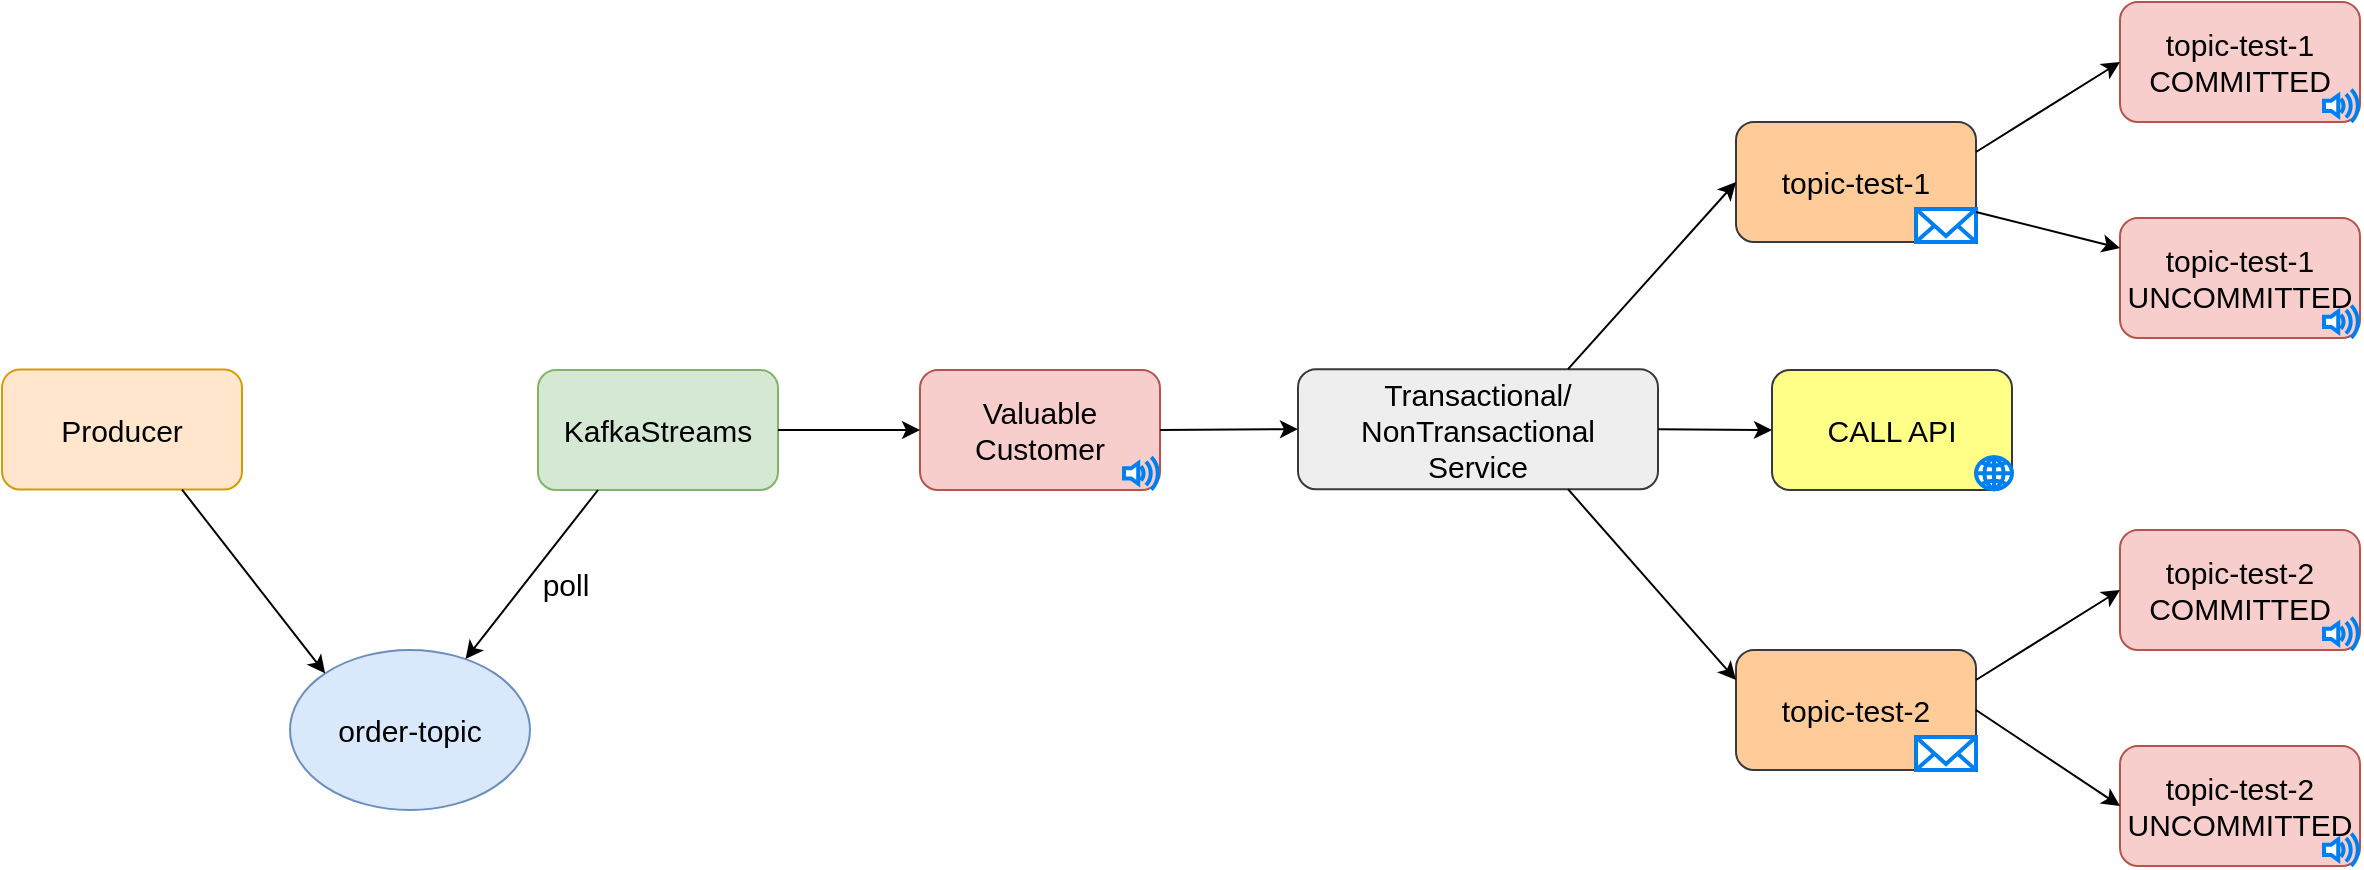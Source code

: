 <mxfile version="20.0.4" type="device"><diagram id="qZKAjuehV4LpKwIBuDEK" name="Page-1"><mxGraphModel dx="1826" dy="1169" grid="1" gridSize="12" guides="1" tooltips="1" connect="1" arrows="1" fold="1" page="0" pageScale="1" pageWidth="827" pageHeight="1169" math="0" shadow="0"><root><mxCell id="0"/><mxCell id="1" parent="0"/><mxCell id="KX08hwUEEA3quCTjJRee-1" value="Producer" style="rounded=1;whiteSpace=wrap;html=1;fillColor=#ffe6cc;strokeColor=#d79b00;fontSize=15;" vertex="1" parent="1"><mxGeometry x="-48" y="99.8" width="120" height="60" as="geometry"/></mxCell><mxCell id="KX08hwUEEA3quCTjJRee-2" value="KafkaStreams" style="rounded=1;whiteSpace=wrap;html=1;fillColor=#d5e8d4;strokeColor=#82b366;fontSize=15;" vertex="1" parent="1"><mxGeometry x="220" y="100" width="120" height="60" as="geometry"/></mxCell><mxCell id="KX08hwUEEA3quCTjJRee-3" value="order-topic" style="ellipse;whiteSpace=wrap;html=1;fillColor=#dae8fc;strokeColor=#6c8ebf;fontSize=15;" vertex="1" parent="1"><mxGeometry x="96" y="240" width="120" height="80" as="geometry"/></mxCell><mxCell id="KX08hwUEEA3quCTjJRee-4" value="" style="endArrow=classic;html=1;rounded=0;exitX=0.75;exitY=1;exitDx=0;exitDy=0;entryX=0;entryY=0;entryDx=0;entryDy=0;" edge="1" parent="1" source="KX08hwUEEA3quCTjJRee-1" target="KX08hwUEEA3quCTjJRee-3"><mxGeometry width="50" height="50" relative="1" as="geometry"><mxPoint x="90" y="280" as="sourcePoint"/><mxPoint x="140" y="230" as="targetPoint"/></mxGeometry></mxCell><mxCell id="KX08hwUEEA3quCTjJRee-5" value="" style="endArrow=classic;html=1;rounded=0;exitX=0.25;exitY=1;exitDx=0;exitDy=0;" edge="1" parent="1" source="KX08hwUEEA3quCTjJRee-2" target="KX08hwUEEA3quCTjJRee-3"><mxGeometry width="50" height="50" relative="1" as="geometry"><mxPoint x="340" y="290" as="sourcePoint"/><mxPoint x="390" y="240" as="targetPoint"/></mxGeometry></mxCell><mxCell id="KX08hwUEEA3quCTjJRee-6" value="poll" style="text;html=1;strokeColor=none;fillColor=none;align=center;verticalAlign=middle;whiteSpace=wrap;rounded=0;fontSize=15;" vertex="1" parent="1"><mxGeometry x="204" y="192" width="60" height="30" as="geometry"/></mxCell><mxCell id="KX08hwUEEA3quCTjJRee-12" value="Valuable&lt;br&gt;Customer" style="rounded=1;whiteSpace=wrap;html=1;fillColor=#f8cecc;strokeColor=#b85450;fontSize=15;labelBorderColor=none;glass=0;shadow=0;sketch=0;" vertex="1" parent="1"><mxGeometry x="411" y="100" width="120" height="60" as="geometry"/></mxCell><mxCell id="KX08hwUEEA3quCTjJRee-13" value="" style="endArrow=classic;html=1;rounded=0;fontSize=15;entryX=0;entryY=0.5;entryDx=0;entryDy=0;exitX=1;exitY=0.5;exitDx=0;exitDy=0;" edge="1" parent="1" source="KX08hwUEEA3quCTjJRee-2" target="KX08hwUEEA3quCTjJRee-12"><mxGeometry width="50" height="50" relative="1" as="geometry"><mxPoint x="420" y="158" as="sourcePoint"/><mxPoint x="470" y="108" as="targetPoint"/></mxGeometry></mxCell><mxCell id="KX08hwUEEA3quCTjJRee-14" value="" style="html=1;verticalLabelPosition=bottom;align=center;labelBackgroundColor=#ffffff;verticalAlign=top;strokeWidth=2;strokeColor=#0080F0;shadow=0;dashed=0;shape=mxgraph.ios7.icons.volume_2;pointerEvents=1;glass=0;labelBorderColor=none;sketch=0;fontSize=15;" vertex="1" parent="1"><mxGeometry x="513" y="143.6" width="18" height="16.2" as="geometry"/></mxCell><mxCell id="KX08hwUEEA3quCTjJRee-15" value="topic-test-1" style="rounded=1;whiteSpace=wrap;html=1;shadow=0;glass=0;labelBorderColor=none;sketch=0;fontSize=15;fillColor=#ffcc99;strokeColor=#36393d;" vertex="1" parent="1"><mxGeometry x="819" y="-24" width="120" height="60" as="geometry"/></mxCell><mxCell id="KX08hwUEEA3quCTjJRee-16" value="topic-test-2" style="rounded=1;whiteSpace=wrap;html=1;shadow=0;glass=0;labelBorderColor=none;sketch=0;fontSize=15;fillColor=#ffcc99;strokeColor=#36393d;" vertex="1" parent="1"><mxGeometry x="819" y="240" width="120" height="60" as="geometry"/></mxCell><mxCell id="KX08hwUEEA3quCTjJRee-20" value="CALL API" style="rounded=1;whiteSpace=wrap;html=1;shadow=0;glass=0;labelBorderColor=none;sketch=0;fontSize=15;fillColor=#ffff88;strokeColor=#36393d;" vertex="1" parent="1"><mxGeometry x="837" y="100" width="120" height="60" as="geometry"/></mxCell><mxCell id="KX08hwUEEA3quCTjJRee-22" value="" style="html=1;verticalLabelPosition=bottom;align=center;labelBackgroundColor=#ffffff;verticalAlign=top;strokeWidth=2;strokeColor=#0080F0;shadow=0;dashed=0;shape=mxgraph.ios7.icons.globe;glass=0;labelBorderColor=none;sketch=0;fontSize=15;" vertex="1" parent="1"><mxGeometry x="939" y="143.6" width="18" height="16" as="geometry"/></mxCell><mxCell id="KX08hwUEEA3quCTjJRee-23" value="" style="html=1;verticalLabelPosition=bottom;align=center;labelBackgroundColor=#ffffff;verticalAlign=top;strokeWidth=2;strokeColor=#0080F0;shadow=0;dashed=0;shape=mxgraph.ios7.icons.mail;glass=0;labelBorderColor=none;sketch=0;fontSize=15;" vertex="1" parent="1"><mxGeometry x="909" y="19.5" width="30" height="16.5" as="geometry"/></mxCell><mxCell id="KX08hwUEEA3quCTjJRee-24" value="" style="html=1;verticalLabelPosition=bottom;align=center;labelBackgroundColor=#ffffff;verticalAlign=top;strokeWidth=2;strokeColor=#0080F0;shadow=0;dashed=0;shape=mxgraph.ios7.icons.mail;glass=0;labelBorderColor=none;sketch=0;fontSize=15;" vertex="1" parent="1"><mxGeometry x="909" y="283.5" width="30" height="16.5" as="geometry"/></mxCell><mxCell id="KX08hwUEEA3quCTjJRee-25" value="topic-test-1&lt;br&gt;COMMITTED" style="rounded=1;whiteSpace=wrap;html=1;fillColor=#f8cecc;strokeColor=#b85450;fontSize=15;labelBorderColor=none;glass=0;shadow=0;sketch=0;" vertex="1" parent="1"><mxGeometry x="1011" y="-84" width="120" height="60" as="geometry"/></mxCell><mxCell id="KX08hwUEEA3quCTjJRee-26" value="topic-test-1&lt;br&gt;UNCOMMITTED" style="rounded=1;whiteSpace=wrap;html=1;fillColor=#f8cecc;strokeColor=#b85450;fontSize=15;labelBorderColor=none;glass=0;shadow=0;sketch=0;" vertex="1" parent="1"><mxGeometry x="1011" y="24" width="120" height="60" as="geometry"/></mxCell><mxCell id="KX08hwUEEA3quCTjJRee-27" value="topic-test-2&lt;br&gt;COMMITTED" style="rounded=1;whiteSpace=wrap;html=1;fillColor=#f8cecc;strokeColor=#b85450;fontSize=15;labelBorderColor=none;glass=0;shadow=0;sketch=0;" vertex="1" parent="1"><mxGeometry x="1011" y="180" width="120" height="60" as="geometry"/></mxCell><mxCell id="KX08hwUEEA3quCTjJRee-28" value="topic-test-2&lt;br&gt;UNCOMMITTED" style="rounded=1;whiteSpace=wrap;html=1;fillColor=#f8cecc;strokeColor=#b85450;fontSize=15;labelBorderColor=none;glass=0;shadow=0;sketch=0;" vertex="1" parent="1"><mxGeometry x="1011" y="288" width="120" height="60" as="geometry"/></mxCell><mxCell id="KX08hwUEEA3quCTjJRee-29" value="" style="endArrow=classic;html=1;rounded=0;fontSize=15;entryX=0;entryY=0.5;entryDx=0;entryDy=0;exitX=1;exitY=0.25;exitDx=0;exitDy=0;" edge="1" parent="1" source="KX08hwUEEA3quCTjJRee-15" target="KX08hwUEEA3quCTjJRee-25"><mxGeometry width="50" height="50" relative="1" as="geometry"><mxPoint x="891" y="-22" as="sourcePoint"/><mxPoint x="941" y="-72" as="targetPoint"/></mxGeometry></mxCell><mxCell id="KX08hwUEEA3quCTjJRee-30" value="" style="endArrow=classic;html=1;rounded=0;fontSize=15;entryX=0;entryY=0.25;entryDx=0;entryDy=0;exitX=1;exitY=0.75;exitDx=0;exitDy=0;" edge="1" parent="1" source="KX08hwUEEA3quCTjJRee-15" target="KX08hwUEEA3quCTjJRee-26"><mxGeometry width="50" height="50" relative="1" as="geometry"><mxPoint x="951" y="3" as="sourcePoint"/><mxPoint x="1023" y="-42" as="targetPoint"/></mxGeometry></mxCell><mxCell id="KX08hwUEEA3quCTjJRee-33" value="" style="endArrow=classic;html=1;rounded=0;fontSize=15;entryX=0;entryY=0.5;entryDx=0;entryDy=0;exitX=1;exitY=0.25;exitDx=0;exitDy=0;" edge="1" parent="1" source="KX08hwUEEA3quCTjJRee-16" target="KX08hwUEEA3quCTjJRee-27"><mxGeometry width="50" height="50" relative="1" as="geometry"><mxPoint x="951" y="266" as="sourcePoint"/><mxPoint x="1001" y="216" as="targetPoint"/></mxGeometry></mxCell><mxCell id="KX08hwUEEA3quCTjJRee-34" value="" style="endArrow=classic;html=1;rounded=0;fontSize=15;exitX=1;exitY=0.5;exitDx=0;exitDy=0;entryX=0;entryY=0.5;entryDx=0;entryDy=0;" edge="1" parent="1" source="KX08hwUEEA3quCTjJRee-16" target="KX08hwUEEA3quCTjJRee-28"><mxGeometry width="50" height="50" relative="1" as="geometry"><mxPoint x="903" y="434" as="sourcePoint"/><mxPoint x="953" y="384" as="targetPoint"/></mxGeometry></mxCell><mxCell id="KX08hwUEEA3quCTjJRee-35" value="" style="html=1;verticalLabelPosition=bottom;align=center;labelBackgroundColor=#ffffff;verticalAlign=top;strokeWidth=2;strokeColor=#0080F0;shadow=0;dashed=0;shape=mxgraph.ios7.icons.volume_2;pointerEvents=1;glass=0;labelBorderColor=none;sketch=0;fontSize=15;" vertex="1" parent="1"><mxGeometry x="1113" y="-40.2" width="18" height="16.2" as="geometry"/></mxCell><mxCell id="KX08hwUEEA3quCTjJRee-36" value="" style="html=1;verticalLabelPosition=bottom;align=center;labelBackgroundColor=#ffffff;verticalAlign=top;strokeWidth=2;strokeColor=#0080F0;shadow=0;dashed=0;shape=mxgraph.ios7.icons.volume_2;pointerEvents=1;glass=0;labelBorderColor=none;sketch=0;fontSize=15;" vertex="1" parent="1"><mxGeometry x="1113" y="67.8" width="18" height="16.2" as="geometry"/></mxCell><mxCell id="KX08hwUEEA3quCTjJRee-37" value="" style="html=1;verticalLabelPosition=bottom;align=center;labelBackgroundColor=#ffffff;verticalAlign=top;strokeWidth=2;strokeColor=#0080F0;shadow=0;dashed=0;shape=mxgraph.ios7.icons.volume_2;pointerEvents=1;glass=0;labelBorderColor=none;sketch=0;fontSize=15;" vertex="1" parent="1"><mxGeometry x="1113" y="223.8" width="18" height="16.2" as="geometry"/></mxCell><mxCell id="KX08hwUEEA3quCTjJRee-38" value="" style="html=1;verticalLabelPosition=bottom;align=center;labelBackgroundColor=#ffffff;verticalAlign=top;strokeWidth=2;strokeColor=#0080F0;shadow=0;dashed=0;shape=mxgraph.ios7.icons.volume_2;pointerEvents=1;glass=0;labelBorderColor=none;sketch=0;fontSize=15;" vertex="1" parent="1"><mxGeometry x="1113" y="331.8" width="18" height="16.2" as="geometry"/></mxCell><mxCell id="KX08hwUEEA3quCTjJRee-40" value="Transactional/&lt;br&gt;NonTransactional&lt;br&gt;Service" style="rounded=1;whiteSpace=wrap;html=1;fillColor=#eeeeee;strokeColor=#36393d;fontSize=15;labelBorderColor=none;glass=0;shadow=0;sketch=0;" vertex="1" parent="1"><mxGeometry x="600" y="99.6" width="180" height="60" as="geometry"/></mxCell><mxCell id="KX08hwUEEA3quCTjJRee-41" value="" style="endArrow=classic;html=1;rounded=0;fontSize=15;entryX=0;entryY=0.5;entryDx=0;entryDy=0;exitX=1;exitY=0.5;exitDx=0;exitDy=0;" edge="1" parent="1" source="KX08hwUEEA3quCTjJRee-12" target="KX08hwUEEA3quCTjJRee-40"><mxGeometry width="50" height="50" relative="1" as="geometry"><mxPoint x="540" y="110" as="sourcePoint"/><mxPoint x="590" y="60" as="targetPoint"/></mxGeometry></mxCell><mxCell id="KX08hwUEEA3quCTjJRee-42" value="" style="endArrow=classic;html=1;rounded=0;fontSize=15;entryX=0;entryY=0.5;entryDx=0;entryDy=0;exitX=0.75;exitY=0;exitDx=0;exitDy=0;" edge="1" parent="1" source="KX08hwUEEA3quCTjJRee-40" target="KX08hwUEEA3quCTjJRee-15"><mxGeometry width="50" height="50" relative="1" as="geometry"><mxPoint x="684" y="86" as="sourcePoint"/><mxPoint x="734" y="36" as="targetPoint"/></mxGeometry></mxCell><mxCell id="KX08hwUEEA3quCTjJRee-43" value="" style="endArrow=classic;html=1;rounded=0;fontSize=15;entryX=0;entryY=0.25;entryDx=0;entryDy=0;exitX=0.75;exitY=1;exitDx=0;exitDy=0;" edge="1" parent="1" source="KX08hwUEEA3quCTjJRee-40" target="KX08hwUEEA3quCTjJRee-16"><mxGeometry width="50" height="50" relative="1" as="geometry"><mxPoint x="747" y="111.6" as="sourcePoint"/><mxPoint x="831" y="18" as="targetPoint"/></mxGeometry></mxCell><mxCell id="KX08hwUEEA3quCTjJRee-44" value="" style="endArrow=classic;html=1;rounded=0;fontSize=15;entryX=0;entryY=0.5;entryDx=0;entryDy=0;exitX=1;exitY=0.5;exitDx=0;exitDy=0;" edge="1" parent="1" source="KX08hwUEEA3quCTjJRee-40" target="KX08hwUEEA3quCTjJRee-20"><mxGeometry width="50" height="50" relative="1" as="geometry"><mxPoint x="672" y="266" as="sourcePoint"/><mxPoint x="722" y="216" as="targetPoint"/></mxGeometry></mxCell></root></mxGraphModel></diagram></mxfile>